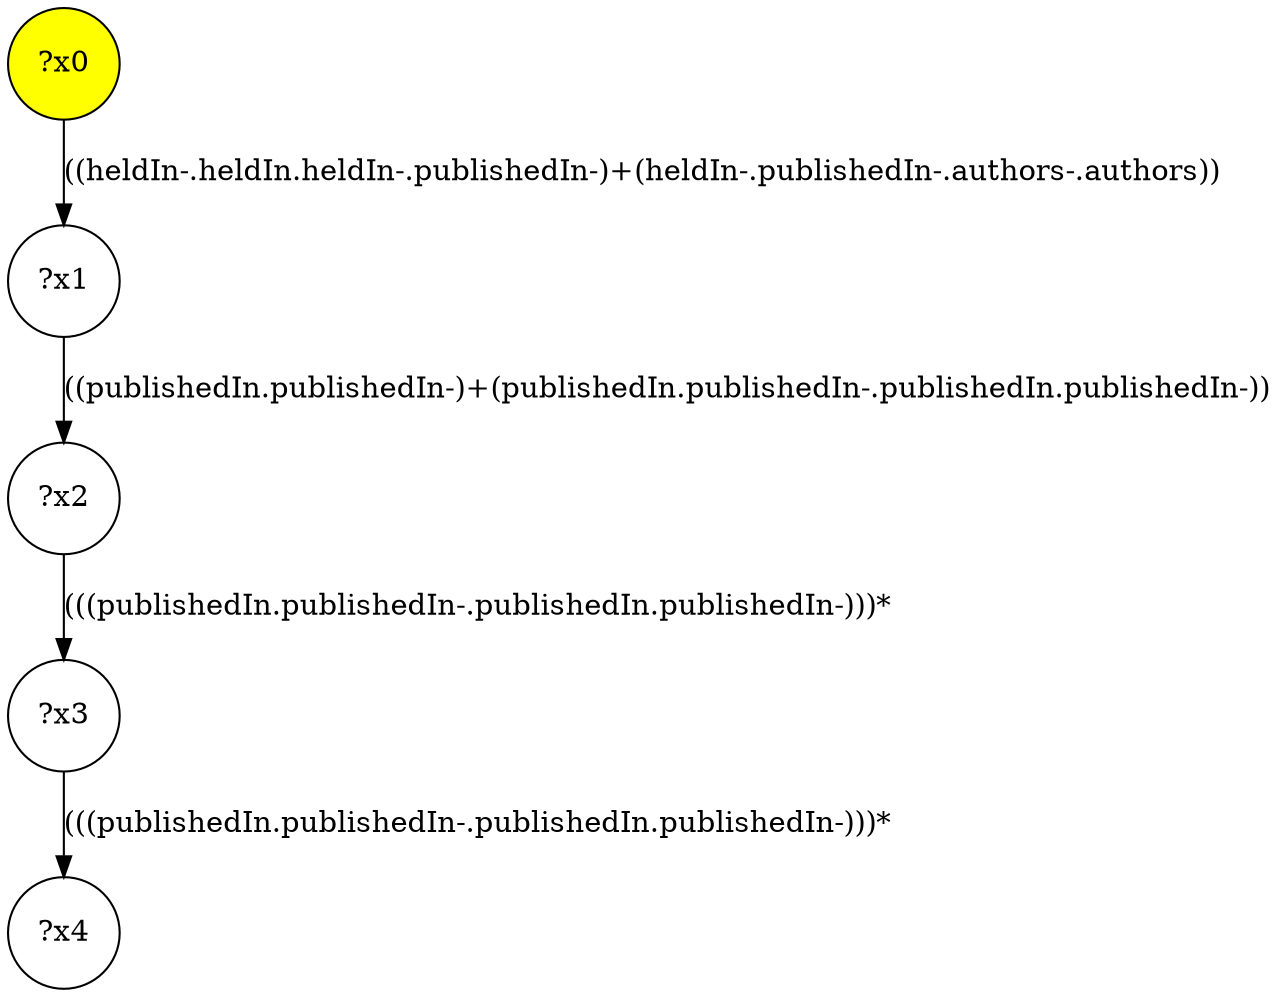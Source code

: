digraph g {
	x0 [fillcolor="yellow", style="filled," shape=circle, label="?x0"];
	x1 [shape=circle, label="?x1"];
	x0 -> x1 [label="((heldIn-.heldIn.heldIn-.publishedIn-)+(heldIn-.publishedIn-.authors-.authors))"];
	x2 [shape=circle, label="?x2"];
	x1 -> x2 [label="((publishedIn.publishedIn-)+(publishedIn.publishedIn-.publishedIn.publishedIn-))"];
	x3 [shape=circle, label="?x3"];
	x2 -> x3 [label="(((publishedIn.publishedIn-.publishedIn.publishedIn-)))*"];
	x4 [shape=circle, label="?x4"];
	x3 -> x4 [label="(((publishedIn.publishedIn-.publishedIn.publishedIn-)))*"];
}
